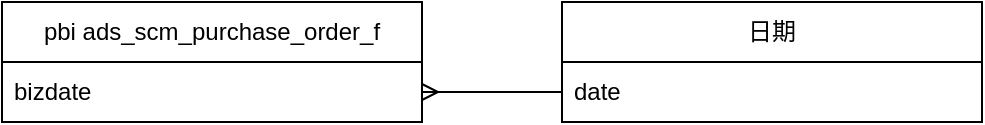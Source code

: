 <mxfile version="22.0.7" type="github">
  <diagram name="第 1 页" id="ms7cmBtQCjfg9Er-cUNL">
    <mxGraphModel dx="936" dy="474" grid="1" gridSize="10" guides="1" tooltips="1" connect="1" arrows="1" fold="1" page="1" pageScale="1" pageWidth="827" pageHeight="1169" math="0" shadow="0">
      <root>
        <mxCell id="0" />
        <mxCell id="1" parent="0" />
        <mxCell id="bN1EZidKKzJhDgt3exao-72" value="pbi ads_scm_purchase_order_f" style="swimlane;fontStyle=0;childLayout=stackLayout;horizontal=1;startSize=30;horizontalStack=0;resizeParent=1;resizeParentMax=0;resizeLast=0;collapsible=1;marginBottom=0;whiteSpace=wrap;html=1;" vertex="1" parent="1">
          <mxGeometry x="240" y="110" width="210" height="60" as="geometry" />
        </mxCell>
        <mxCell id="bN1EZidKKzJhDgt3exao-73" value="bizdate" style="text;strokeColor=none;fillColor=none;align=left;verticalAlign=middle;spacingLeft=4;spacingRight=4;overflow=hidden;points=[[0,0.5],[1,0.5]];portConstraint=eastwest;rotatable=0;whiteSpace=wrap;html=1;" vertex="1" parent="bN1EZidKKzJhDgt3exao-72">
          <mxGeometry y="30" width="210" height="30" as="geometry" />
        </mxCell>
        <mxCell id="bN1EZidKKzJhDgt3exao-76" value="日期" style="swimlane;fontStyle=0;childLayout=stackLayout;horizontal=1;startSize=30;horizontalStack=0;resizeParent=1;resizeParentMax=0;resizeLast=0;collapsible=1;marginBottom=0;whiteSpace=wrap;html=1;" vertex="1" parent="1">
          <mxGeometry x="520" y="110" width="210" height="60" as="geometry" />
        </mxCell>
        <mxCell id="bN1EZidKKzJhDgt3exao-77" value="date" style="text;strokeColor=none;fillColor=none;align=left;verticalAlign=middle;spacingLeft=4;spacingRight=4;overflow=hidden;points=[[0,0.5],[1,0.5]];portConstraint=eastwest;rotatable=0;whiteSpace=wrap;html=1;" vertex="1" parent="bN1EZidKKzJhDgt3exao-76">
          <mxGeometry y="30" width="210" height="30" as="geometry" />
        </mxCell>
        <mxCell id="bN1EZidKKzJhDgt3exao-80" style="edgeStyle=orthogonalEdgeStyle;rounded=0;orthogonalLoop=1;jettySize=auto;html=1;exitX=0;exitY=0.5;exitDx=0;exitDy=0;entryX=1;entryY=0.5;entryDx=0;entryDy=0;endArrow=ERmany;endFill=0;" edge="1" parent="1" source="bN1EZidKKzJhDgt3exao-77" target="bN1EZidKKzJhDgt3exao-73">
          <mxGeometry relative="1" as="geometry" />
        </mxCell>
      </root>
    </mxGraphModel>
  </diagram>
</mxfile>
